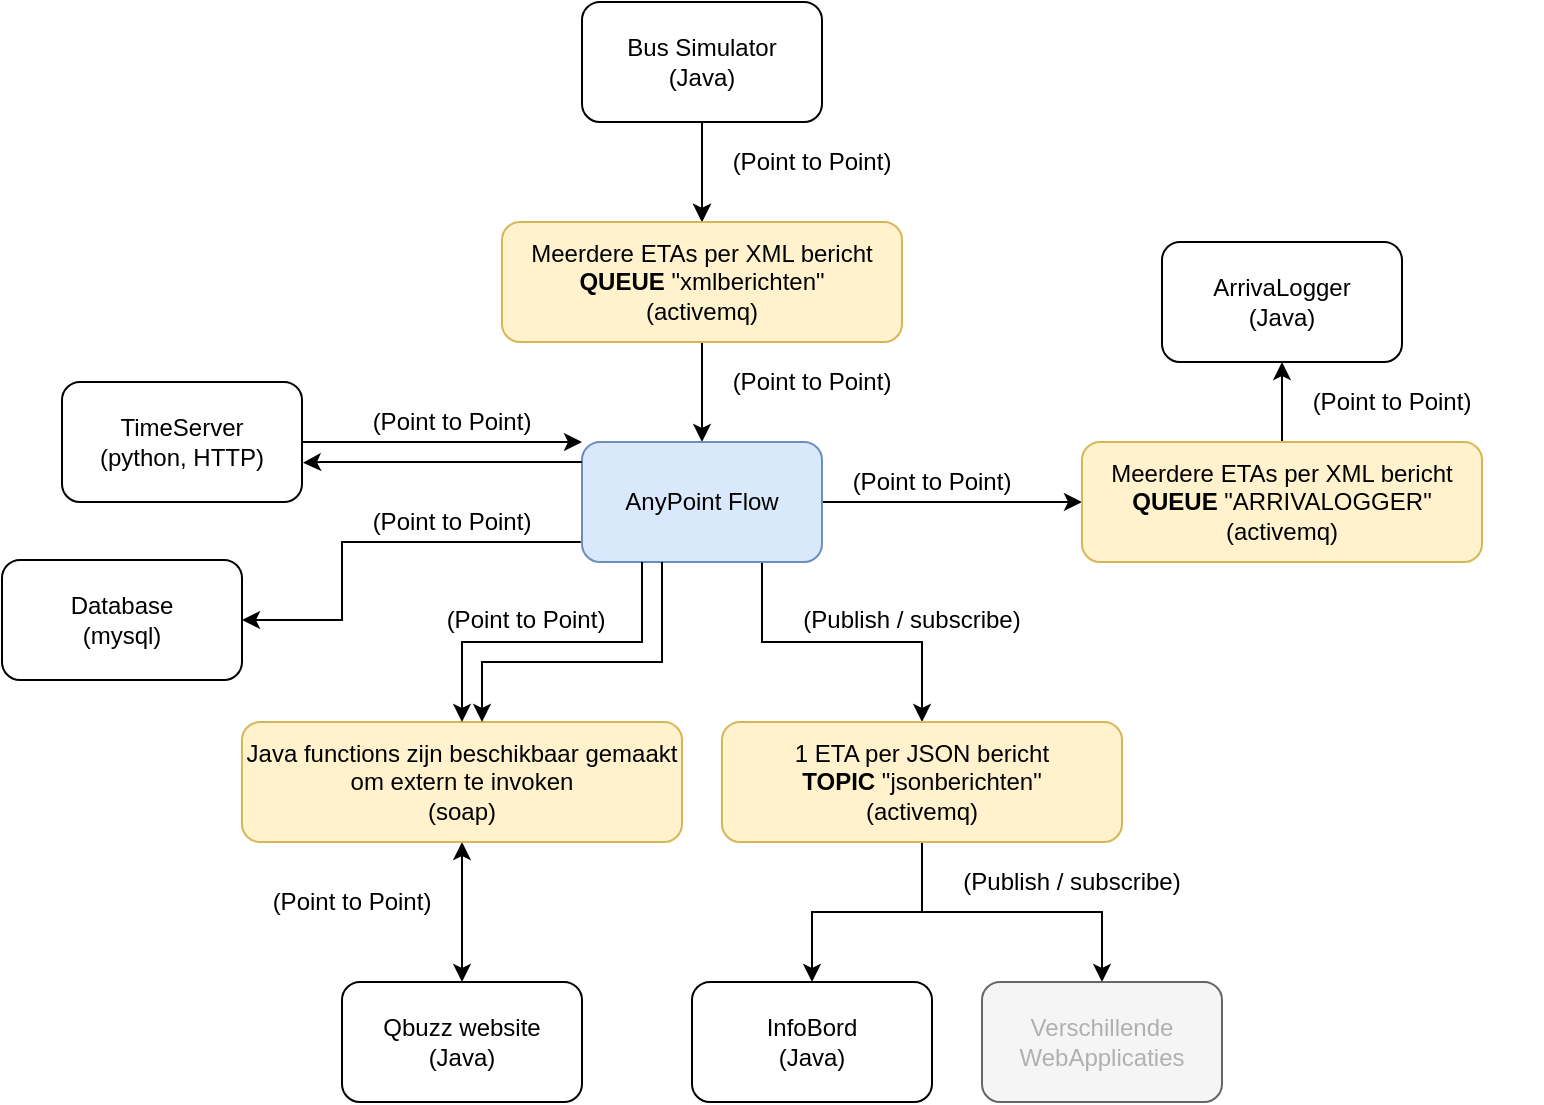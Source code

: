 <mxfile version="14.1.8" type="github">
  <diagram id="83oTVIBCwmRM96kxTlvZ" name="Page-1">
    <mxGraphModel dx="1069" dy="603" grid="1" gridSize="10" guides="1" tooltips="1" connect="1" arrows="1" fold="1" page="1" pageScale="1" pageWidth="850" pageHeight="1100" math="0" shadow="0">
      <root>
        <mxCell id="0" />
        <mxCell id="1" parent="0" />
        <mxCell id="Z5fCpwE5NOPy6aAe8Dal-4" style="edgeStyle=orthogonalEdgeStyle;rounded=0;orthogonalLoop=1;jettySize=auto;html=1;exitX=0.5;exitY=1;exitDx=0;exitDy=0;entryX=0.5;entryY=0;entryDx=0;entryDy=0;" parent="1" source="Z5fCpwE5NOPy6aAe8Dal-1" target="Z5fCpwE5NOPy6aAe8Dal-2" edge="1">
          <mxGeometry relative="1" as="geometry" />
        </mxCell>
        <mxCell id="Z5fCpwE5NOPy6aAe8Dal-5" value="" style="edgeStyle=orthogonalEdgeStyle;rounded=0;orthogonalLoop=1;jettySize=auto;html=1;" parent="1" source="Z5fCpwE5NOPy6aAe8Dal-1" target="Z5fCpwE5NOPy6aAe8Dal-2" edge="1">
          <mxGeometry relative="1" as="geometry" />
        </mxCell>
        <mxCell id="Z5fCpwE5NOPy6aAe8Dal-1" value="Bus Simulator&lt;br&gt;(Java)" style="rounded=1;whiteSpace=wrap;html=1;" parent="1" vertex="1">
          <mxGeometry x="350" y="50" width="120" height="60" as="geometry" />
        </mxCell>
        <mxCell id="Z5fCpwE5NOPy6aAe8Dal-11" style="edgeStyle=orthogonalEdgeStyle;rounded=0;orthogonalLoop=1;jettySize=auto;html=1;entryX=0.5;entryY=0;entryDx=0;entryDy=0;" parent="1" source="Z5fCpwE5NOPy6aAe8Dal-2" target="Z5fCpwE5NOPy6aAe8Dal-9" edge="1">
          <mxGeometry relative="1" as="geometry" />
        </mxCell>
        <mxCell id="Z5fCpwE5NOPy6aAe8Dal-2" value="Meerdere ETAs per XML bericht&lt;br&gt;&lt;b&gt;QUEUE&amp;nbsp;&lt;/b&gt;&quot;xmlberichten&quot;&lt;br&gt;(activemq)" style="rounded=1;whiteSpace=wrap;html=1;fillColor=#fff2cc;strokeColor=#d6b656;" parent="1" vertex="1">
          <mxGeometry x="310" y="160" width="200" height="60" as="geometry" />
        </mxCell>
        <mxCell id="Z5fCpwE5NOPy6aAe8Dal-8" value="(Point to Point)" style="text;html=1;strokeColor=none;fillColor=none;align=center;verticalAlign=middle;whiteSpace=wrap;rounded=0;" parent="1" vertex="1">
          <mxGeometry x="390" y="130" width="150" as="geometry" />
        </mxCell>
        <mxCell id="Z5fCpwE5NOPy6aAe8Dal-12" style="edgeStyle=orthogonalEdgeStyle;rounded=0;orthogonalLoop=1;jettySize=auto;html=1;" parent="1" source="Z5fCpwE5NOPy6aAe8Dal-9" target="Z5fCpwE5NOPy6aAe8Dal-10" edge="1">
          <mxGeometry relative="1" as="geometry">
            <Array as="points">
              <mxPoint x="440" y="370" />
              <mxPoint x="520" y="370" />
            </Array>
          </mxGeometry>
        </mxCell>
        <mxCell id="Z5fCpwE5NOPy6aAe8Dal-19" style="edgeStyle=orthogonalEdgeStyle;rounded=0;orthogonalLoop=1;jettySize=auto;html=1;entryX=0;entryY=0.5;entryDx=0;entryDy=0;" parent="1" source="Z5fCpwE5NOPy6aAe8Dal-9" target="Z5fCpwE5NOPy6aAe8Dal-18" edge="1">
          <mxGeometry relative="1" as="geometry" />
        </mxCell>
        <mxCell id="Z5fCpwE5NOPy6aAe8Dal-9" value="AnyPoint Flow" style="rounded=1;whiteSpace=wrap;html=1;fillColor=#dae8fc;strokeColor=#6c8ebf;" parent="1" vertex="1">
          <mxGeometry x="350" y="270" width="120" height="60" as="geometry" />
        </mxCell>
        <mxCell id="Z5fCpwE5NOPy6aAe8Dal-16" style="edgeStyle=orthogonalEdgeStyle;rounded=0;orthogonalLoop=1;jettySize=auto;html=1;entryX=0.5;entryY=0;entryDx=0;entryDy=0;" parent="1" source="Z5fCpwE5NOPy6aAe8Dal-10" target="Z5fCpwE5NOPy6aAe8Dal-15" edge="1">
          <mxGeometry relative="1" as="geometry" />
        </mxCell>
        <mxCell id="Z5fCpwE5NOPy6aAe8Dal-28" style="edgeStyle=orthogonalEdgeStyle;rounded=0;orthogonalLoop=1;jettySize=auto;html=1;entryX=0.5;entryY=0;entryDx=0;entryDy=0;" parent="1" source="Z5fCpwE5NOPy6aAe8Dal-10" target="Z5fCpwE5NOPy6aAe8Dal-27" edge="1">
          <mxGeometry relative="1" as="geometry" />
        </mxCell>
        <mxCell id="Z5fCpwE5NOPy6aAe8Dal-10" value="1 ETA per JSON bericht&lt;br&gt;&lt;b&gt;TOPIC&lt;/b&gt;&amp;nbsp;&quot;jsonberichten&quot; &lt;br&gt;(activemq)" style="rounded=1;whiteSpace=wrap;html=1;fillColor=#fff2cc;strokeColor=#d6b656;" parent="1" vertex="1">
          <mxGeometry x="420" y="410" width="200" height="60" as="geometry" />
        </mxCell>
        <mxCell id="Z5fCpwE5NOPy6aAe8Dal-13" value="(Point to Point)" style="text;html=1;strokeColor=none;fillColor=none;align=center;verticalAlign=middle;whiteSpace=wrap;rounded=0;" parent="1" vertex="1">
          <mxGeometry x="390" y="240" width="150" as="geometry" />
        </mxCell>
        <mxCell id="Z5fCpwE5NOPy6aAe8Dal-14" value="(Publish / subscribe)" style="text;html=1;strokeColor=none;fillColor=none;align=center;verticalAlign=middle;whiteSpace=wrap;rounded=0;" parent="1" vertex="1">
          <mxGeometry x="440" y="359" width="150" as="geometry" />
        </mxCell>
        <mxCell id="Z5fCpwE5NOPy6aAe8Dal-15" value="InfoBord&lt;br&gt;(Java)" style="rounded=1;whiteSpace=wrap;html=1;" parent="1" vertex="1">
          <mxGeometry x="405" y="540" width="120" height="60" as="geometry" />
        </mxCell>
        <mxCell id="Z5fCpwE5NOPy6aAe8Dal-17" value="(Publish / subscribe)" style="text;html=1;strokeColor=none;fillColor=none;align=center;verticalAlign=middle;whiteSpace=wrap;rounded=0;" parent="1" vertex="1">
          <mxGeometry x="520" y="490" width="150" as="geometry" />
        </mxCell>
        <mxCell id="Z5fCpwE5NOPy6aAe8Dal-22" style="edgeStyle=orthogonalEdgeStyle;rounded=0;orthogonalLoop=1;jettySize=auto;html=1;" parent="1" source="Z5fCpwE5NOPy6aAe8Dal-18" target="Z5fCpwE5NOPy6aAe8Dal-21" edge="1">
          <mxGeometry relative="1" as="geometry" />
        </mxCell>
        <mxCell id="Z5fCpwE5NOPy6aAe8Dal-18" value="Meerdere ETAs per XML bericht&lt;br&gt;&lt;b&gt;QUEUE&amp;nbsp;&lt;/b&gt;&quot;ARRIVALOGGER&quot;&lt;br&gt;(activemq)" style="rounded=1;whiteSpace=wrap;html=1;fillColor=#fff2cc;strokeColor=#d6b656;" parent="1" vertex="1">
          <mxGeometry x="600" y="270" width="200" height="60" as="geometry" />
        </mxCell>
        <mxCell id="Z5fCpwE5NOPy6aAe8Dal-20" value="(Point to Point)" style="text;html=1;strokeColor=none;fillColor=none;align=center;verticalAlign=middle;whiteSpace=wrap;rounded=0;" parent="1" vertex="1">
          <mxGeometry x="450" y="290" width="150" as="geometry" />
        </mxCell>
        <mxCell id="Z5fCpwE5NOPy6aAe8Dal-21" value="ArrivaLogger&lt;br&gt;(Java)" style="rounded=1;whiteSpace=wrap;html=1;" parent="1" vertex="1">
          <mxGeometry x="640" y="170" width="120" height="60" as="geometry" />
        </mxCell>
        <mxCell id="Z5fCpwE5NOPy6aAe8Dal-23" value="(Point to Point)" style="text;html=1;strokeColor=none;fillColor=none;align=center;verticalAlign=middle;whiteSpace=wrap;rounded=0;" parent="1" vertex="1">
          <mxGeometry x="680" y="250" width="150" as="geometry" />
        </mxCell>
        <mxCell id="Z5fCpwE5NOPy6aAe8Dal-25" style="edgeStyle=orthogonalEdgeStyle;rounded=0;orthogonalLoop=1;jettySize=auto;html=1;entryX=0;entryY=0;entryDx=0;entryDy=0;" parent="1" source="Z5fCpwE5NOPy6aAe8Dal-24" target="Z5fCpwE5NOPy6aAe8Dal-9" edge="1">
          <mxGeometry relative="1" as="geometry">
            <Array as="points">
              <mxPoint x="320" y="270" />
              <mxPoint x="320" y="270" />
            </Array>
          </mxGeometry>
        </mxCell>
        <mxCell id="Z5fCpwE5NOPy6aAe8Dal-24" value="TimeServer&lt;br&gt;(python, HTTP)" style="rounded=1;whiteSpace=wrap;html=1;" parent="1" vertex="1">
          <mxGeometry x="90" y="240" width="120" height="60" as="geometry" />
        </mxCell>
        <mxCell id="Z5fCpwE5NOPy6aAe8Dal-26" value="(Point to Point)" style="text;html=1;strokeColor=none;fillColor=none;align=center;verticalAlign=middle;whiteSpace=wrap;rounded=0;" parent="1" vertex="1">
          <mxGeometry x="210" y="260" width="150" as="geometry" />
        </mxCell>
        <mxCell id="Z5fCpwE5NOPy6aAe8Dal-27" value="&lt;font color=&quot;#b0b0b0&quot;&gt;Verschillende&lt;br&gt;WebApplicaties&lt;/font&gt;" style="rounded=1;whiteSpace=wrap;html=1;fillColor=#f5f5f5;strokeColor=#666666;fontColor=#333333;" parent="1" vertex="1">
          <mxGeometry x="550" y="540" width="120" height="60" as="geometry" />
        </mxCell>
        <mxCell id="euVOzTce1VhLn2ojrCgq-9" style="edgeStyle=orthogonalEdgeStyle;rounded=0;orthogonalLoop=1;jettySize=auto;html=1;exitX=-0.001;exitY=0.166;exitDx=0;exitDy=0;exitPerimeter=0;entryX=1.004;entryY=0.672;entryDx=0;entryDy=0;entryPerimeter=0;" parent="1" source="Z5fCpwE5NOPy6aAe8Dal-9" target="Z5fCpwE5NOPy6aAe8Dal-24" edge="1">
          <mxGeometry relative="1" as="geometry">
            <mxPoint x="220" y="280" as="sourcePoint" />
            <mxPoint x="220" y="280" as="targetPoint" />
            <Array as="points">
              <mxPoint x="220" y="280" />
            </Array>
          </mxGeometry>
        </mxCell>
        <mxCell id="euVOzTce1VhLn2ojrCgq-15" style="edgeStyle=orthogonalEdgeStyle;rounded=0;orthogonalLoop=1;jettySize=auto;html=1;startArrow=classic;startFill=1;" parent="1" source="euVOzTce1VhLn2ojrCgq-10" target="euVOzTce1VhLn2ojrCgq-14" edge="1">
          <mxGeometry relative="1" as="geometry" />
        </mxCell>
        <mxCell id="euVOzTce1VhLn2ojrCgq-10" value="Java functions zijn beschikbaar gemaakt om extern te invoken&lt;br&gt;(soap)" style="rounded=1;whiteSpace=wrap;html=1;fillColor=#fff2cc;strokeColor=#d6b656;" parent="1" vertex="1">
          <mxGeometry x="180" y="410" width="220" height="60" as="geometry" />
        </mxCell>
        <mxCell id="euVOzTce1VhLn2ojrCgq-11" style="edgeStyle=orthogonalEdgeStyle;rounded=0;orthogonalLoop=1;jettySize=auto;html=1;exitX=0.25;exitY=1;exitDx=0;exitDy=0;entryX=0.5;entryY=0;entryDx=0;entryDy=0;" parent="1" source="Z5fCpwE5NOPy6aAe8Dal-9" target="euVOzTce1VhLn2ojrCgq-10" edge="1">
          <mxGeometry relative="1" as="geometry">
            <mxPoint x="449.966" y="340" as="sourcePoint" />
            <mxPoint x="290" y="390" as="targetPoint" />
            <Array as="points">
              <mxPoint x="380" y="370" />
              <mxPoint x="290" y="370" />
            </Array>
          </mxGeometry>
        </mxCell>
        <mxCell id="euVOzTce1VhLn2ojrCgq-13" value="(Point to Point)" style="text;html=1;strokeColor=none;fillColor=none;align=center;verticalAlign=middle;whiteSpace=wrap;rounded=0;" parent="1" vertex="1">
          <mxGeometry x="247" y="359" width="150" as="geometry" />
        </mxCell>
        <mxCell id="euVOzTce1VhLn2ojrCgq-14" value="Qbuzz website&lt;br&gt;(Java)" style="rounded=1;whiteSpace=wrap;html=1;" parent="1" vertex="1">
          <mxGeometry x="230" y="540" width="120" height="60" as="geometry" />
        </mxCell>
        <mxCell id="euVOzTce1VhLn2ojrCgq-18" style="edgeStyle=orthogonalEdgeStyle;rounded=0;orthogonalLoop=1;jettySize=auto;html=1;exitX=-0.001;exitY=0.166;exitDx=0;exitDy=0;exitPerimeter=0;entryX=1;entryY=0.5;entryDx=0;entryDy=0;" parent="1" target="euVOzTce1VhLn2ojrCgq-19" edge="1">
          <mxGeometry relative="1" as="geometry">
            <mxPoint x="349.4" y="320.0" as="sourcePoint" />
            <mxPoint x="210" y="360" as="targetPoint" />
            <Array as="points">
              <mxPoint x="230" y="320" />
              <mxPoint x="230" y="359" />
            </Array>
          </mxGeometry>
        </mxCell>
        <mxCell id="euVOzTce1VhLn2ojrCgq-19" value="Database&lt;br&gt;(mysql)" style="rounded=1;whiteSpace=wrap;html=1;" parent="1" vertex="1">
          <mxGeometry x="60" y="329" width="120" height="60" as="geometry" />
        </mxCell>
        <mxCell id="euVOzTce1VhLn2ojrCgq-20" value="(Point to Point)" style="text;html=1;strokeColor=none;fillColor=none;align=center;verticalAlign=middle;whiteSpace=wrap;rounded=0;" parent="1" vertex="1">
          <mxGeometry x="210" y="310" width="150" as="geometry" />
        </mxCell>
        <mxCell id="rk1hQEPSm7QtHnNI8R22-1" value="(Point to Point)" style="text;html=1;strokeColor=none;fillColor=none;align=center;verticalAlign=middle;whiteSpace=wrap;rounded=0;" vertex="1" parent="1">
          <mxGeometry x="160" y="500" width="150" as="geometry" />
        </mxCell>
        <mxCell id="rk1hQEPSm7QtHnNI8R22-2" style="edgeStyle=orthogonalEdgeStyle;rounded=0;orthogonalLoop=1;jettySize=auto;html=1;exitX=0.25;exitY=1;exitDx=0;exitDy=0;entryX=0.5;entryY=0;entryDx=0;entryDy=0;" edge="1" parent="1">
          <mxGeometry relative="1" as="geometry">
            <mxPoint x="390.0" y="330" as="sourcePoint" />
            <mxPoint x="300" y="410" as="targetPoint" />
            <Array as="points">
              <mxPoint x="390" y="380" />
              <mxPoint x="300" y="380" />
            </Array>
          </mxGeometry>
        </mxCell>
      </root>
    </mxGraphModel>
  </diagram>
</mxfile>

